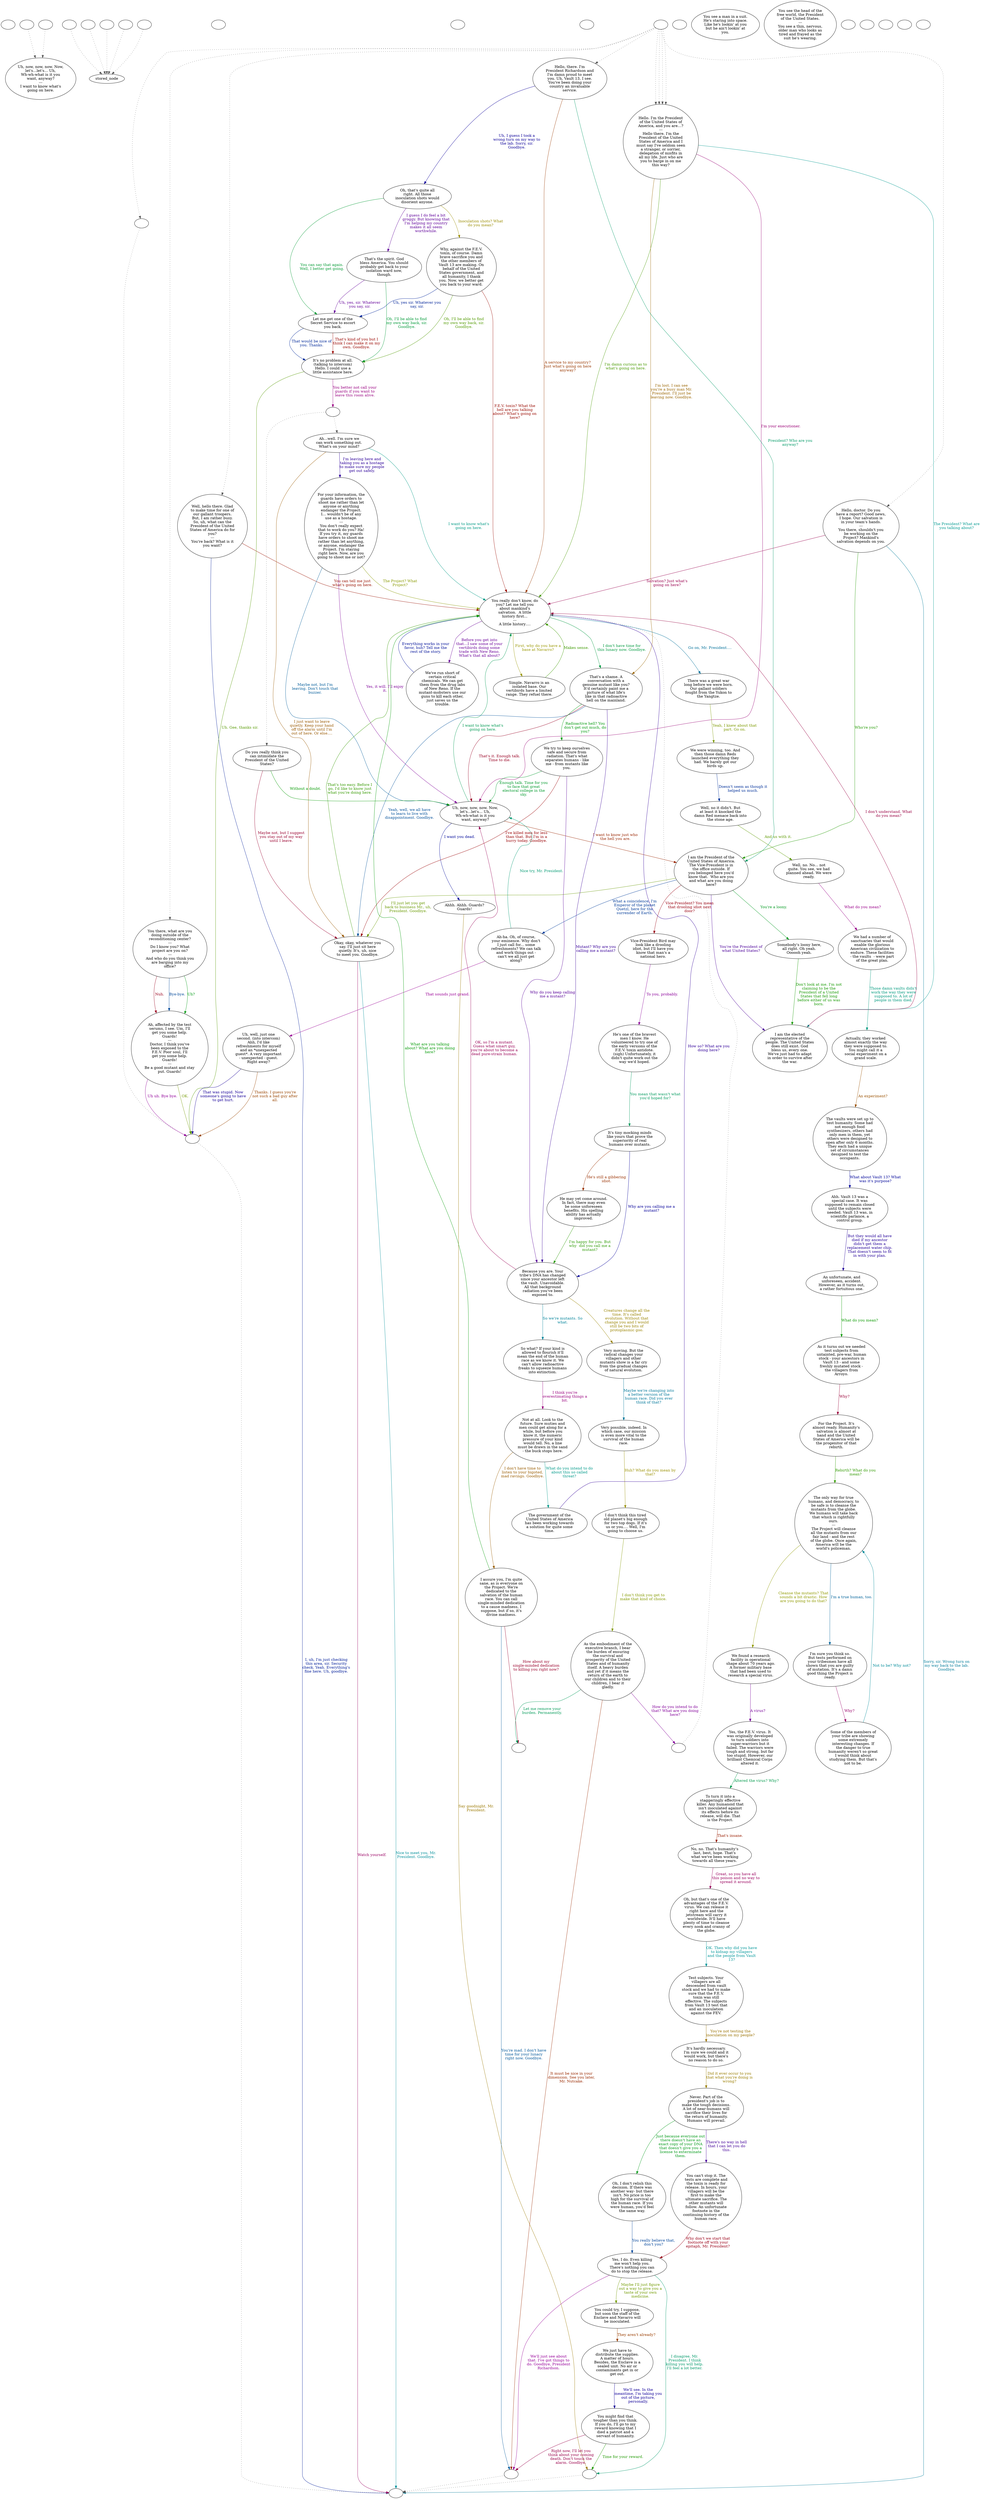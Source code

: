 digraph qhprzrch {
  "checkPartyMembersNearDoor" [style=filled       fillcolor="#FFFFFF"       color="#000000"]
  "checkPartyMembersNearDoor" [label=""]
  "ChooseFromList" [style=filled       fillcolor="#FFFFFF"       color="#000000"]
  "ChooseFromList" [label="Uh, now, now, now. Now,\nlet's...let's... Uh,\nWh-wh-what is it you\nwant, anyway?\n---\nI want to know what's\ngoing on here."]
  "CLICK_PREV" [style=filled       fillcolor="#FFFFFF"       color="#000000"]
  "CLICK_PREV" -> "ChooseFromList" [style=dotted color="#555555"]
  "CLICK_PREV" [label=""]
  "CLICK_0" [style=filled       fillcolor="#FFFFFF"       color="#000000"]
  "CLICK_0" -> "stored_node" [style=dotted color="#555555"]
  "CLICK_0" [label=""]
  "CLICK_1" [style=filled       fillcolor="#FFFFFF"       color="#000000"]
  "CLICK_1" -> "stored_node" [style=dotted color="#555555"]
  "CLICK_1" [label=""]
  "CLICK_2" [style=filled       fillcolor="#FFFFFF"       color="#000000"]
  "CLICK_2" -> "stored_node" [style=dotted color="#555555"]
  "CLICK_2" [label=""]
  "CLICK_3" [style=filled       fillcolor="#FFFFFF"       color="#000000"]
  "CLICK_3" -> "stored_node" [style=dotted color="#555555"]
  "CLICK_3" [label=""]
  "CLICK_4" [style=filled       fillcolor="#FFFFFF"       color="#000000"]
  "CLICK_4" -> "stored_node" [style=dotted color="#555555"]
  "CLICK_4" [label=""]
  "CLICK_MORE" [style=filled       fillcolor="#FFFFFF"       color="#000000"]
  "CLICK_MORE" -> "ChooseFromList" [style=dotted color="#555555"]
  "CLICK_MORE" [label=""]
  "start" [style=filled       fillcolor="#FFFFFF"       color="#000000"]
  "start" [label=""]
  "critter_p_proc" [style=filled       fillcolor="#FFFFFF"       color="#000000"]
  "critter_p_proc" [label=""]
  "pickup_p_proc" [style=filled       fillcolor="#FFFFFF"       color="#000000"]
  "pickup_p_proc" [label=""]
  "talk_p_proc" [style=filled       fillcolor="#FFFFFF"       color="#000000"]
  "talk_p_proc" -> "Node001" [style=dotted color="#555555"]
  "talk_p_proc" -> "Node003" [style=dotted color="#555555"]
  "talk_p_proc" -> "Node021" [style=dotted color="#555555"]
  "talk_p_proc" -> "Node022" [style=dotted color="#555555"]
  "talk_p_proc" -> "Node004" [style=dotted color="#555555"]
  "talk_p_proc" -> "Node022" [style=dotted color="#555555"]
  "talk_p_proc" -> "Node005" [style=dotted color="#555555"]
  "talk_p_proc" -> "Node022" [style=dotted color="#555555"]
  "talk_p_proc" -> "Node022" [style=dotted color="#555555"]
  "talk_p_proc" [label=""]
  "destroy_p_proc" [style=filled       fillcolor="#FFFFFF"       color="#000000"]
  "destroy_p_proc" [label=""]
  "look_at_p_proc" [style=filled       fillcolor="#FFFFFF"       color="#000000"]
  "look_at_p_proc" [label="You see a man in a suit.\nHe's staring into space.\nLike he's lookin' at you\nbut he ain't lookin' at\nyou."]
  "description_p_proc" [style=filled       fillcolor="#FFFFFF"       color="#000000"]
  "description_p_proc" [label="You see the head of the\nfree world, the President\nof the United States.\n---\nYou see a thin, nervous,\nolder man who looks as\ntired and frayed as the\nsuit he's wearing."]
  "use_skill_on_p_proc" [style=filled       fillcolor="#FFFFFF"       color="#000000"]
  "use_skill_on_p_proc" [label=""]
  "damage_p_proc" [style=filled       fillcolor="#FFFFFF"       color="#000000"]
  "damage_p_proc" [label=""]
  "map_enter_p_proc" [style=filled       fillcolor="#FFFFFF"       color="#000000"]
  "map_enter_p_proc" [label=""]
  "Node998" [style=filled       fillcolor="#FFFFFF"       color="#000000"]
  "Node998" [label=""]
  "Node999" [style=filled       fillcolor="#FFFFFF"       color="#000000"]
  "Node999" [label=""]
  "Node001" [style=filled       fillcolor="#FFFFFF"       color="#000000"]
  "Node001" [label="You there, what are you\ndoing outside of the\nreconditioning center?\n---\nDo I know you? What\nproject are you on?\n---\nAnd who do you think you\nare barging into my\noffice?"]
  "Node001" -> "Node002" [label="Uh?" color="#009912" fontcolor="#009912"]
  "Node001" -> "Node002" [label="Nuh." color="#99001B" fontcolor="#99001B"]
  "Node001" -> "Node002" [label="Bye-bye." color="#004799" fontcolor="#004799"]
  "Node002" [style=filled       fillcolor="#FFFFFF"       color="#000000"]
  "Node002" [label="Ah, affected by the test\nserums, I see. Um, I'll\nget you some help.\nGuards!\n---\nDoctor, I think you've\nbeen exposed to the\nF.E.V. Poor soul, I'll\nget you some help.\nGuards!\n---\nBe a good mutant and stay\nput. Guards!"]
  "Node002" -> "NodeCallGuards" [label="OK." color="#749900" fontcolor="#749900"]
  "Node002" -> "NodeCallGuards" [label="Uh uh. Bye bye." color="#910099" fontcolor="#910099"]
  "Node003" [style=filled       fillcolor="#FFFFFF"       color="#000000"]
  "Node003" -> "NodeCallGuards" [style=dotted color="#555555"]
  "Node003" [label=""]
  "Node004" [style=filled       fillcolor="#FFFFFF"       color="#000000"]
  "Node004" [label="Hello, there. I'm\nPresident Richardson and\nI'm damn proud to meet\nyou. Uh, Vault 13, I see.\nYou've been doing your\ncountry an invaluable\nservice."]
  "Node004" -> "Node015" [label="President? Who are you\nanyway?" color="#009965" fontcolor="#009965"]
  "Node004" -> "Node020" [label="A service to my country?\nJust what's going on here\nanyway?" color="#993800" fontcolor="#993800"]
  "Node004" -> "Node006" [label="Uh, I guess I took a\nwrong turn on my way to\nthe lab. Sorry, sir.\nGoodbye." color="#0B0099" fontcolor="#0B0099"]
  "Node005" [style=filled       fillcolor="#FFFFFF"       color="#000000"]
  "Node005" [label="Hello, doctor. Do you\nhave a report? Good news,\nI hope. Our salvation is\nin your team's hands.\n---\nYou there, shouldn't you\nbe working on the\nProject? Mankind's\nsalvation depends on you."]
  "Node005" -> "Node015" [label="Who're you?" color="#219900" fontcolor="#219900"]
  "Node005" -> "Node020" [label="Salvation? Just what's\ngoing on here?" color="#99004E" fontcolor="#99004E"]
  "Node005" -> "Node999" [label="Sorry, sir. Wrong turn on\nmy way back to the lab.\nGoodbye." color="#007B99" fontcolor="#007B99"]
  "Node006" [style=filled       fillcolor="#FFFFFF"       color="#000000"]
  "Node006" [label="Oh, that's quite all\nright. All those\ninoculation shots would\ndisorient anyone."]
  "Node006" -> "Node060" [label="Inoculation shots? What\ndo you mean?" color="#998B00" fontcolor="#998B00"]
  "Node006" -> "Node059" [label="I guess I do feel a bit\ngroggy. But knowing that\nI'm helping my country\nmakes it all seem\nworthwhile." color="#5E0099" fontcolor="#5E0099"]
  "Node006" -> "Node007" [label="You can say that again.\nWell, I better get going." color="#009931" fontcolor="#009931"]
  "Node007" [style=filled       fillcolor="#FFFFFF"       color="#000000"]
  "Node007" [label="Let me get one of the\nSecret Service to escort\nyou back."]
  "Node007" -> "Node008" [label="That's kind of you but I\nthink I can make it on my\nown. Goodbye." color="#990500" fontcolor="#990500"]
  "Node007" -> "Node008" [label="That would be nice of\nyou. Thanks." color="#002899" fontcolor="#002899"]
  "Node008" [style=filled       fillcolor="#FFFFFF"       color="#000000"]
  "Node008" [label="It's no problem at all.\n(talking to intercom)\nHello. I could use a\nlittle assistance here."]
  "Node008" -> "NodeCallGuards" [label="Uh. Gee, thanks sir." color="#559900" fontcolor="#559900"]
  "Node008" -> "Node910" [label="You better not call your\nguards if you want to\nleave this room alive." color="#990081" fontcolor="#990081"]
  "Node009" [style=filled       fillcolor="#FFFFFF"       color="#000000"]
  "Node009" [label="Ah...well. I'm sure we\ncan work something out.\nWhat's on your mind?"]
  "Node009" -> "Node020" [label="I want to know what's\ngoing on here." color="#009984" fontcolor="#009984"]
  "Node009" -> "Node013" [label="I just want to leave\nquietly. Keep your hand\noff the alarm until I'm\nout of here. Or else…." color="#995800" fontcolor="#995800"]
  "Node009" -> "Node011" [label="I'm leaving here and\ntaking you as a hostage\nto make sure my people\nget out safely." color="#2B0099" fontcolor="#2B0099"]
  "Node010" [style=filled       fillcolor="#FFFFFF"       color="#000000"]
  "Node010" [label="Do you really think you\ncan intimidate the\nPresident of the United\nStates?"]
  "Node010" -> "Node012" [label="Without a doubt." color="#029900" fontcolor="#029900"]
  "Node010" -> "Node013" [label="Maybe not, but I suggest\nyou stay out of my way\nuntil I leave." color="#99002E" fontcolor="#99002E"]
  "Node011" [style=filled       fillcolor="#FFFFFF"       color="#000000"]
  "Node011" [label="For your information, the\nguards have orders to\nshoot me rather than let\nanyone or anything\nendanger the Project.\nI... wouldn't be of any\nuse as a hostage.\n---\nYou don't really expect\nthat to work do you? Ha!\nIf you try it, my guards\nhave orders to shoot me\nrather than let anything,\nor anyone, endanger the\nProject. I'm staying\nright here. Now, are you\ngoing to shoot me or not?"]
  "Node011" -> "Node012" [label="Maybe not, but I'm\nleaving. Don't touch that\nbuzzer." color="#005B99" fontcolor="#005B99"]
  "Node011" -> "Node020" [label="The Project? What\nProject?" color="#889900" fontcolor="#889900"]
  "Node011" -> "Node012" [label="Yes, it will. I'll enjoy\nit." color="#7E0099" fontcolor="#7E0099"]
  "Node012" [style=filled       fillcolor="#FFFFFF"       color="#000000"]
  "Node012" [label="Uh, now, now, now. Now,\nlet's...let's... Uh,\nWh-wh-what is it you\nwant, anyway?"]
  "Node012" -> "Node020" [label="I want to know what's\ngoing on here." color="#009951" fontcolor="#009951"]
  "Node012" -> "Node015" [label="I want to know just who\nthe hell you are." color="#992400" fontcolor="#992400"]
  "Node012" -> "Node014" [label="I want you dead." color="#000899" fontcolor="#000899"]
  "Node013" [style=filled       fillcolor="#FFFFFF"       color="#000000"]
  "Node013" [label="Okay, okay, whatever you\nsay. I'll just sit here\nquietly. It's, uh, nice\nto meet you. Goodbye."]
  "Node013" -> "Node020" [label="That's too easy. Before I\ngo, I'd like to know just\nwhat you're doing here." color="#359900" fontcolor="#359900"]
  "Node013" -> "Node999" [label="Watch yourself." color="#990062" fontcolor="#990062"]
  "Node013" -> "Node999" [label="Nice to meet you, Mr.\nPresident. Goodbye." color="#008E99" fontcolor="#008E99"]
  "Node014" [style=filled       fillcolor="#FFFFFF"       color="#000000"]
  "Node014" [label="Ahhh. Ahhh. Guards?\nGuards!"]
  "Node014" -> "NodeCombat" [label="Say goodnight, Mr.\nPresident." color="#997700" fontcolor="#997700"]
  "Node015" [style=filled       fillcolor="#FFFFFF"       color="#000000"]
  "Node015" [label="I am the President of the\nUnited States of America.\nThe Vice-President is in\nthe office outside. If\nyou belonged here you'd\nknow that.  Who are you\nand what are you doing\nhere?"]
  "Node015" -> "Node019" [label="You're the President of\nwhat United States?" color="#4B0099" fontcolor="#4B0099"]
  "Node015" -> "Node018" [label="You're a loony." color="#00991E" fontcolor="#00991E"]
  "Node015" -> "Node026" [label="Vice-President? You mean\nthat drooling idiot next\ndoor?" color="#99000F" fontcolor="#99000F"]
  "Node015" -> "Node016" [label="What a coincidence, I'm\nEmperor of the planet\nQuetzl, here for the\nsurrender of Earth." color="#003B99" fontcolor="#003B99"]
  "Node015" -> "Node013" [label="I'll just let you get\nback to business Mr., uh,\nPresident. Goodbye." color="#689900" fontcolor="#689900"]
  "Node016" [style=filled       fillcolor="#FFFFFF"       color="#000000"]
  "Node016" [label="Ah-ha. Oh, of course,\nyour eminence. Why don't\nI just call for... some\nrefreshments? We can talk\nand work things out -\ncan't we all just get\nalong?"]
  "Node016" -> "Node017" [label="That sounds just grand." color="#990095" fontcolor="#990095"]
  "Node016" -> "Node012" [label="Nice try, Mr. President." color="#009971" fontcolor="#009971"]
  "Node017" [style=filled       fillcolor="#FFFFFF"       color="#000000"]
  "Node017" [label="Uh, well, just one\nsecond. (into intercom)\nAhh, I'd like\nrefreshments for myself\nand an *unexpected\nguest*. A very important\n- unexpected - guest.\nRight away?"]
  "Node017" -> "NodeCallGuards" [label="Thanks. I guess you're\nnot such a bad guy after\nall." color="#994400" fontcolor="#994400"]
  "Node017" -> "NodeCallGuards" [label="That was stupid. Now\nsomeone's going to have\nto get hurt." color="#170099" fontcolor="#170099"]
  "Node018" [style=filled       fillcolor="#FFFFFF"       color="#000000"]
  "Node018" [label="Somebody's loony here,\nall right. Oh yeah.\nOooooh yeah."]
  "Node018" -> "Node019" [label="Don't look at me. I'm not\nclaiming to be the\nPresident of a United\nStates that fell long\nbefore either of us was\nborn." color="#159900" fontcolor="#159900"]
  "Node019" [style=filled       fillcolor="#FFFFFF"       color="#000000"]
  "Node019" [label="I am the elected\nrepresentative of the\npeople. The United States\ndoes still exist. God\nbless us, every one.\nWe've just had to adapt\nin order to survive after\nthe war."]
  "Node019" -> "Node020" [label="I don't understand. What\ndo you mean?" color="#990042" fontcolor="#990042"]
  "Node020" [style=filled       fillcolor="#FFFFFF"       color="#000000"]
  "Node020" [label="You really don't know, do\nyou? Let me tell you\nabout mankind's\nsalvation.  A little\nhistory first...\n---\nA little history…."]
  "Node020" -> "Node024" [label="Go on, Mr. President…." color="#006F99" fontcolor="#006F99"]
  "Node020" -> "Node045" [label="First, why do you have a\nbase at Navarro?" color="#999700" fontcolor="#999700"]
  "Node020" -> "Node044" [label="Before you get into\nthat…I saw some of your\nvertibirds doing some\ntrade with New Reno.\nWhat's that all about?" color="#6A0099" fontcolor="#6A0099"]
  "Node020" -> "Node023" [label="I don't have time for\nthis lunacy now. Goodbye." color="#00993E" fontcolor="#00993E"]
  "Node021" [style=filled       fillcolor="#FFFFFF"       color="#000000"]
  "Node021" [label="Well, hello there. Glad\nto make time for one of\nour gallant troopers.\nBut, I am rather busy.\nSo, uh, what can the\nPresident of the United\nStates of America do for\nyou?\n---\nYou're back? What is it\nyou want?"]
  "Node021" -> "Node020" [label="You can tell me just\nwhat's going on here." color="#991100" fontcolor="#991100"]
  "Node021" -> "Node999" [label="I, uh, I'm just checking\nthis area, sir. Security\ncheck. Yeah. Everything's\nfine here. Uh, goodbye." color="#001C99" fontcolor="#001C99"]
  "Node022" [style=filled       fillcolor="#FFFFFF"       color="#000000"]
  "Node022" [label="Hello. I'm the President\nof the United States of\nAmerica, and you are…?\n---\nHello there. I'm the\nPresident of the United\nStates of America and I\nmust say I've seldom seen\na stranger, or sorrier,\ndelegation of misfits in\nall my life. Just who are\nyou to barge in on me\nthis way?"]
  "Node022" -> "Node020" [label="I'm damn curious as to\nwhat's going on here." color="#489900" fontcolor="#489900"]
  "Node022" -> "Node012" [label="I'm your executioner." color="#990075" fontcolor="#990075"]
  "Node022" -> "Node019" [label="The President? What are\nyou talking about?" color="#009990" fontcolor="#009990"]
  "Node022" -> "Node023" [label="I'm lost. I can see\nyou're a busy man Mr.\nPresident. I'll just be\nleaving now. Goodbye." color="#996400" fontcolor="#996400"]
  "Node023" [style=filled       fillcolor="#FFFFFF"       color="#000000"]
  "Node023" [label="That's a shame. A\nconversation with a\ngenuine mutant like you?\nIt'd certainly paint me a\npicture of what life's\nlike in that radioactive\nhell on the mainland."]
  "Node023" -> "Node030" [label="Mutant? Why are you\ncalling me a mutant?" color="#370099" fontcolor="#370099"]
  "Node023" -> "Node031" [label="Radioactive hell? You\ndon't get out much, do\nyou?" color="#00990A" fontcolor="#00990A"]
  "Node023" -> "Node012" [label="That's it. Enough talk.\nTime to die." color="#990022" fontcolor="#990022"]
  "Node023" -> "Node013" [label="Yeah, well, we all have\nto learn to live with\ndisappointment. Goodbye." color="#004F99" fontcolor="#004F99"]
  "Node024" [style=filled       fillcolor="#FFFFFF"       color="#000000"]
  "Node024" [label="There was a great war\nlong before we were born.\nOur gallant soldiers\nfought from the Yukon to\nthe Yangtze."]
  "Node024" -> "Node032" [label="Yeah, I knew about that\npart. Go on." color="#7C9900" fontcolor="#7C9900"]
  "Node025" [style=filled       fillcolor="#FFFFFF"       color="#000000"]
  "Node025" [label=""]
  "Node026" [style=filled       fillcolor="#FFFFFF"       color="#000000"]
  "Node026" [label="Vice-President Bird may\nlook like a drooling\nidiot, but I'll have you\nknow that man's a\nnational hero."]
  "Node026" -> "Node027" [label="To you, probably." color="#8A0099" fontcolor="#8A0099"]
  "Node027" [style=filled       fillcolor="#FFFFFF"       color="#000000"]
  "Node027" [label="He's one of the bravest\nmen I know. He\nvolunteered to try one of\nthe early versions of the\nF.E.V. toxin antidote.\n(sigh) Unfortunately, it\ndidn't quite work out the\nway we'd hoped."]
  "Node027" -> "Node028" [label="You mean that wasn't what\nyou'd hoped for?" color="#00995D" fontcolor="#00995D"]
  "Node028" [style=filled       fillcolor="#FFFFFF"       color="#000000"]
  "Node028" [label="It's tiny mocking minds\nlike yours that prove the\nsuperiority of real\nhumans over mutants."]
  "Node028" -> "Node029" [label="He's still a gibbering\nidiot." color="#993000" fontcolor="#993000"]
  "Node028" -> "Node030" [label="Why are you calling me a\nmutant?" color="#040099" fontcolor="#040099"]
  "Node029" [style=filled       fillcolor="#FFFFFF"       color="#000000"]
  "Node029" [label="He may yet come around.\nIn fact, there may even\nbe some unforeseen\nbenefits. His spelling\nability has actually\nimproved."]
  "Node029" -> "Node030" [label="I'm happy for you. But\nwhy  did you call me a\nmutant?" color="#299900" fontcolor="#299900"]
  "Node030" [style=filled       fillcolor="#FFFFFF"       color="#000000"]
  "Node030" [label="Because you are. Your\ntribe's DNA has changed\nsince your ancestor left\nthe vault. Unavoidable.\nAll that background\nradiation you've been\nexposed to."]
  "Node030" -> "Node012" [label="OK, so I'm a mutant.\nGuess what smart guy,\nyou're about to become a\ndead pure-strain human." color="#990055" fontcolor="#990055"]
  "Node030" -> "Node061" [label="So we're mutants. So\nwhat." color="#008299" fontcolor="#008299"]
  "Node030" -> "Node057" [label="Creatures change all the\ntime. It's called\nevolution. Without that\nchange you and I would\nstill be two bits of\nprotoplasmic goo." color="#998300" fontcolor="#998300"]
  "Node031" [style=filled       fillcolor="#FFFFFF"       color="#000000"]
  "Node031" [label="We try to keep ourselves\nsafe and secure from\nradiation. That's what\nseparates humans - like\nme - from mutants like\nyou."]
  "Node031" -> "Node030" [label="Why do you keep calling\nme a mutant?" color="#570099" fontcolor="#570099"]
  "Node031" -> "Node012" [label="Enough talk. Time for you\nto face that great\nelectoral college in the\nsky." color="#00992A" fontcolor="#00992A"]
  "Node031" -> "Node013" [label="I've killed men for less\nthan that. But I'm in a\nhurry today. Goodbye." color="#990003" fontcolor="#990003"]
  "Node032" [style=filled       fillcolor="#FFFFFF"       color="#000000"]
  "Node032" [label="We were winning, too. And\nthen those damn Reds\nlaunched everything they\nhad. We barely got our\nbirds up."]
  "Node032" -> "Node033" [label="Doesn't seem as though it\nhelped us much." color="#002F99" fontcolor="#002F99"]
  "Node033" [style=filled       fillcolor="#FFFFFF"       color="#000000"]
  "Node033" [label="Well, no it didn't. But\nat least it knocked the\ndamn Red menace back into\nthe stone age."]
  "Node033" -> "Node034" [label="And us with it." color="#5C9900" fontcolor="#5C9900"]
  "Node034" [style=filled       fillcolor="#FFFFFF"       color="#000000"]
  "Node034" [label="Well, no. No... not\nquite. You see, we had\nplanned ahead. We were\nready."]
  "Node034" -> "Node035" [label="What do you mean?" color="#990089" fontcolor="#990089"]
  "Node035" [style=filled       fillcolor="#FFFFFF"       color="#000000"]
  "Node035" [label="We had a number of\nsanctuaries that would\nenable the glorious\nAmerican civilization to\nendure. These facilities\n- the vaults  - were part\nof the great plan."]
  "Node035" -> "Node036" [label="Those damn vaults didn't\nwork the way they were\nsupposed to. A lot of\npeople in them died." color="#00997D" fontcolor="#00997D"]
  "Node036" [style=filled       fillcolor="#FFFFFF"       color="#000000"]
  "Node036" [label="Actually, they worked\nalmost exactly the way\nthey were supposed to.\nYou might call it a\nsocial experiment on a\ngrand scale."]
  "Node036" -> "Node036a" [label="An experiment?" color="#995000" fontcolor="#995000"]
  "Node037" [style=filled       fillcolor="#FFFFFF"       color="#000000"]
  "Node037" [label="Ahh. Vault 13 was a\nspecial case. It was\nsupposed to remain closed\nuntil the subjects were\nneeded. Vault 13 was, in\nscientific parlance, a\ncontrol group."]
  "Node037" -> "Node038" [label="But they would all have\ndied if my ancestor\ndidn't get them a\nreplacement water chip.\nThat doesn't seem to fit\nin with your plan." color="#230099" fontcolor="#230099"]
  "Node038" [style=filled       fillcolor="#FFFFFF"       color="#000000"]
  "Node038" [label="An unfortunate, and\nunforeseen, accident.\nHowever, as it turns out,\na rather fortuitous one."]
  "Node038" -> "Node039" [label="What do you mean?" color="#099900" fontcolor="#099900"]
  "Node039" [style=filled       fillcolor="#FFFFFF"       color="#000000"]
  "Node039" [label="As it turns out we needed\ntest subjects from\nuntainted, pre-war, human\nstock - your ancestors in\nVault 13 - and some\nfreshly mutated stock -\nthe villagers from\nArroyo."]
  "Node039" -> "Node039a" [label="Why?" color="#990036" fontcolor="#990036"]
  "Node040" [style=filled       fillcolor="#FFFFFF"       color="#000000"]
  "Node040" [label="The only way for true\nhumans, and democracy, to\nbe safe is to cleanse the\nmutants from the globe.\nWe humans will take back\nthat which is rightfully\nours.\n---\nThe Project will cleanse\nall the mutants from our\nfair land - and the rest\nof the globe. Once again,\nAmerica will be the\nworld's policeman."]
  "Node040" -> "Node046" [label="I'm a true human, too." color="#006299" fontcolor="#006299"]
  "Node040" -> "Node041" [label="Cleanse the mutants? That\nsounds a bit drastic. How\nare you going to do that?" color="#8F9900" fontcolor="#8F9900"]
  "Node041" [style=filled       fillcolor="#FFFFFF"       color="#000000"]
  "Node041" [label="We found a research\nfacility in operational\nshape about 70 years ago.\nA former military base\nthat had been used to\nresearch a special virus."]
  "Node041" -> "Node042" [label="A virus?" color="#760099" fontcolor="#760099"]
  "Node042" [style=filled       fillcolor="#FFFFFF"       color="#000000"]
  "Node042" [label="Yes, the F.E.V. virus. It\nwas originally developed\nto turn soldiers into\nsuper-warriors but it\nfailed. The warriors were\ntough and strong, but far\ntoo stupid. However, our\nbrilliant Chemical Corps\naltered it."]
  "Node042" -> "Node043" [label="Altered the virus? Why?" color="#00994A" fontcolor="#00994A"]
  "Node043" [style=filled       fillcolor="#FFFFFF"       color="#000000"]
  "Node043" [label="To turn it into a\nstaggeringly effective\nkiller. Any humanoid that\nisn't inoculated against\nits effects before its\nrelease, will die. That\nis the Project."]
  "Node043" -> "Node043a" [label="That's insane." color="#991D00" fontcolor="#991D00"]
  "Node044" [style=filled       fillcolor="#FFFFFF"       color="#000000"]
  "Node044" [label="We've run short of\ncertain critical\nchemicals. We can get\nthem from the drug labs\nof New Reno. If the\nmutant-mobsters use our\nguns to kill each other,\njust saves us the\ntrouble."]
  "Node044" -> "Node020" [label="Everything works in your\nfavor, huh? Tell me the\nrest of the story." color="#001099" fontcolor="#001099"]
  "Node045" [style=filled       fillcolor="#FFFFFF"       color="#000000"]
  "Node045" [label="Simple. Navarro is an\nisolated base. Our\nvertibirds have a limited\nrange. They refuel there."]
  "Node045" -> "Node020" [label="Makes sense." color="#3C9900" fontcolor="#3C9900"]
  "Node046" [style=filled       fillcolor="#FFFFFF"       color="#000000"]
  "Node046" [label="I'm sure you think so.\nBut tests performed on\nyour tribesmen have all\nshown that you are guilty\nof mutation. It's a damn\ngood thing the Project is\nready."]
  "Node046" -> "Node046a" [label="Why?" color="#990069" fontcolor="#990069"]
  "Node047" [style=filled       fillcolor="#FFFFFF"       color="#000000"]
  "Node047" [label="Oh, but that's one of the\nadvantages of the F.E.V.\nvirus. We can release it\nright here and the\njetstream will carry it\nworldwide. It'll have\nplenty of time to cleanse\nevery nook and cranny of\nthe globe."]
  "Node047" -> "Node048" [label="OK. Then why did you have\nto kidnap my villagers\nand the people from Vault\n13?" color="#009699" fontcolor="#009699"]
  "Node048" [style=filled       fillcolor="#FFFFFF"       color="#000000"]
  "Node048" [label="Test subjects. Your\nvillagers are all\ndescended from vault\nstock and we had to make\nsure that the F.E.V.\ntoxin was still\neffective. The subjects\nfrom Vault 13 test that\nand an inoculation\nagainst the FEV."]
  "Node048" -> "Node048a" [label="You're not testing the\ninoculation on my people?" color="#997000" fontcolor="#997000"]
  "Node049" [style=filled       fillcolor="#FFFFFF"       color="#000000"]
  "Node049" [label="Never. Part of the\npresident's job is to\nmake the tough decisions.\nA lot of near-humans will\nsacrifice their lives for\nthe return of humanity.\nHumans will prevail."]
  "Node049" -> "Node050" [label="There's no way in hell\nthat I can let you do\nthis." color="#430099" fontcolor="#430099"]
  "Node049" -> "Node051" [label="Just because everyone out\nthere doesn't have an\nexact copy of your DNA\nthat doesn't give you a\nlicense to exterminate\nthem." color="#009916" fontcolor="#009916"]
  "Node050" [style=filled       fillcolor="#FFFFFF"       color="#000000"]
  "Node050" [label="You can't stop it. The\ntests are complete and\nthe toxin is ready for\nrelease. In hours, your\nvillagers will be the\nfirst to make the\nultimate sacrifice. The\nother mutants will\nfollow. An unfortunate\nfootnote in the\ncontinuing history of the\nhuman race."]
  "Node050" -> "Node053" [label="Why don't we start that\nfootnote off with your\nepitaph, Mr. President?" color="#990016" fontcolor="#990016"]
  "Node051" [style=filled       fillcolor="#FFFFFF"       color="#000000"]
  "Node051" [label="Oh, I don't relish this\ndecision. If there was\nanother way- but there\nisn't. No price is too\nhigh for the survival of\nthe human race. If you\nwere human, you'd feel\nthe same way."]
  "Node051" -> "Node053" [label="You really believe that,\ndon't you?" color="#004399" fontcolor="#004399"]
  "Node052" [style=filled       fillcolor="#FFFFFF"       color="#000000"]
  "Node052" [label=""]
  "Node053" [style=filled       fillcolor="#FFFFFF"       color="#000000"]
  "Node053" [label="Yes, I do. Even killing\nme won't help you.\nThere's nothing you can\ndo to stop the release."]
  "Node053" -> "Node054" [label="Maybe I'll just figure\nout a way to give you a\ntaste of your own\nmedicine." color="#709900" fontcolor="#709900"]
  "Node053" -> "NodePresDis" [label="We'll just see about\nthat. I've got things to\ndo. Goodbye, President\nRichardson." color="#960099" fontcolor="#960099"]
  "Node053" -> "NodeCombat" [label="I disagree, Mr.\nPresident. I think\nkilling you will help.\nI'll feel a lot better." color="#009969" fontcolor="#009969"]
  "Node054" [style=filled       fillcolor="#FFFFFF"       color="#000000"]
  "Node054" [label="You could try, I suppose,\nbut soon the staff of the\nEnclave and Navarro will\nbe inoculated."]
  "Node054" -> "Node055" [label="They aren't already?" color="#993D00" fontcolor="#993D00"]
  "Node055" [style=filled       fillcolor="#FFFFFF"       color="#000000"]
  "Node055" [label="We just have to\ndistribute the supplies.\nA matter of hours.\nBesides, the Enclave is a\nsealed unit. No air or\ncontaminants get in or\nget out."]
  "Node055" -> "Node056" [label="We'll see. In the\nmeantime, I'm taking you\nout of the picture,\npersonally." color="#100099" fontcolor="#100099"]
  "Node056" [style=filled       fillcolor="#FFFFFF"       color="#000000"]
  "Node056" [label="You might find that\ntougher than you think.\nIf you do, I'll go to my\nreward knowing that I\ndied a patriot and a\nservant of humanity."]
  "Node056" -> "NodeCombat" [label="Time for your reward." color="#1D9900" fontcolor="#1D9900"]
  "Node056" -> "NodePresDis" [label="Right now, I'll let you\nthink about your coming\ndeath. Don't touch the\nalarm. Goodbye." color="#990049" fontcolor="#990049"]
  "Node057" [style=filled       fillcolor="#FFFFFF"       color="#000000"]
  "Node057" [label="Very moving. But the\nradical changes your\nvillagers and other\nmutants show is a far cry\nfrom the gradual changes\nof natural evolution."]
  "Node057" -> "Node058" [label="Maybe we're changing into\na better version of the\nhuman race. Did you ever\nthink of that?" color="#007699" fontcolor="#007699"]
  "Node058" [style=filled       fillcolor="#FFFFFF"       color="#000000"]
  "Node058" [label="Very possible, indeed. In\nwhich case, our mission\nis even more vital to the\nsurvival of the human\nrace."]
  "Node058" -> "Node065" [label="Huh? What do you mean by\nthat?" color="#998F00" fontcolor="#998F00"]
  "Node059" [style=filled       fillcolor="#FFFFFF"       color="#000000"]
  "Node059" [label="That's the spirit. God\nbless America. You should\nprobably get back to your\nisolation ward now,\nthough."]
  "Node059" -> "Node007" [label="Uh, yes, sir. Whatever\nyou say, sir." color="#630099" fontcolor="#630099"]
  "Node059" -> "Node008" [label="Oh, I'll be able to find\nmy own way back, sir.\nGoodbye." color="#009936" fontcolor="#009936"]
  "Node060" [style=filled       fillcolor="#FFFFFF"       color="#000000"]
  "Node060" [label="Why, against the F.E.V.\ntoxin, of course. Damn\nbrave sacrifice you and\nthe other members of\nVault 13 are making. On\nbehalf of the United\nStates government, and\nall humanity, I thank\nyou. Now, we better get\nyou back to your ward."]
  "Node060" -> "Node020" [label="F.E.V. toxin? What the\nhell are you talking\nabout? What's going on\nhere?" color="#990900" fontcolor="#990900"]
  "Node060" -> "Node007" [label="Uh, yes sir. Whatever you\nsay, sir." color="#002399" fontcolor="#002399"]
  "Node060" -> "Node008" [label="Oh, I'll be able to find\nmy own way back, sir.\nGoodbye." color="#509900" fontcolor="#509900"]
  "Node061" [style=filled       fillcolor="#FFFFFF"       color="#000000"]
  "Node061" [label="So what? If your kind is\nallowed to flourish it'll\nmean the end of the human\nrace as we know it. We\ncan't allow radioactive\nfreaks to squeeze humans\ninto extinction."]
  "Node061" -> "Node062" [label="I think you're\noverestimating things a\nbit." color="#99007D" fontcolor="#99007D"]
  "Node062" [style=filled       fillcolor="#FFFFFF"       color="#000000"]
  "Node062" [label="Not at all. Look to the\nfuture. Sure muties and\nmen could get along for a\nwhile, but before you\nknow it, the numeric\npressure of your kind\nwould tell. No, a line\nmust be drawn in the sand\n- the buck stops here."]
  "Node062" -> "Node063" [label="What do you intend to do\nabout this so called\nthreat?" color="#009989" fontcolor="#009989"]
  "Node062" -> "Node064" [label="I don't have time to\nlisten to your bigoted,\nmad ravings. Goodbye." color="#995C00" fontcolor="#995C00"]
  "Node063" [style=filled       fillcolor="#FFFFFF"       color="#000000"]
  "Node063" [label="The government of the\nUnited States of America\nhas been working towards\na solution for quite some\ntime."]
  "Node063" -> "Node020" [label="How so? What are you\ndoing here?" color="#300099" fontcolor="#300099"]
  "Node064" [style=filled       fillcolor="#FFFFFF"       color="#000000"]
  "Node064" [label="I assure you, I'm quite\nsane, as is everyone on\nthe Project. We're\ndedicated to the\nsalvation of the human\nrace. You can call\nsingle-minded dedication\nto a cause madness, I\nsuppose, but if so, it's\ndivine madness."]
  "Node064" -> "Node020" [label="What are you talking\nabout? What are you doing\nhere?" color="#009903" fontcolor="#009903"]
  "Node064" -> "Node998" [label="How about my\nsingle-minded dedication\nto killing you right now?" color="#99002A" fontcolor="#99002A"]
  "Node064" -> "NodePresDis" [label="You're mad. I don't have\ntime for your lunacy\nright now. Goodbye." color="#005699" fontcolor="#005699"]
  "Node065" [style=filled       fillcolor="#FFFFFF"       color="#000000"]
  "Node065" [label="I don't think this tired\nold planet's big enough\nfor two top dogs. If it's\nus or you…. Well, I'm\ngoing to choose us."]
  "Node065" -> "Node066" [label="I don't think you get to\nmake that kind of choice." color="#839900" fontcolor="#839900"]
  "Node066" [style=filled       fillcolor="#FFFFFF"       color="#000000"]
  "Node066" [label="As the embodiment of the\nexecutive branch, I bear\nthe burden of ensuring\nthe survival and\nprosperity of the United\nStates and of humanity\nitself. A heavy burden\nand yet if it means the\nreturn of the earth to\nour children and to their\nchildren, I bear it\ngladly."]
  "Node066" -> "Node020a" [label="How do you intend to do\nthat? What are you doing\nhere?" color="#820099" fontcolor="#820099"]
  "Node066" -> "Node998" [label="Let me remove your\nburden. Permanently." color="#009956" fontcolor="#009956"]
  "Node066" -> "NodePresDis" [label="It must be nice in your\ndimension. See you later,\nMr. Nutcake." color="#992900" fontcolor="#992900"]
  "Node036a" [style=filled       fillcolor="#FFFFFF"       color="#000000"]
  "Node036a" [label="The vaults were set up to\ntest humanity. Some had\nnot enough food\nsynthesizers, others had\nonly men in them, yet\nothers were designed to\nopen after only 6 months.\nThey each had a unique\nset of circumstances\ndesigned to test the\noccupants."]
  "Node036a" -> "Node037" [label="What about Vault 13? What\nwas it's purpose?" color="#000499" fontcolor="#000499"]
  "Node039a" [style=filled       fillcolor="#FFFFFF"       color="#000000"]
  "Node039a" [label="For the Project. It's\nalmost ready. Humanity's\nsalvation is almost at\nhand and the United\nStates of America will be\nthe progenitor of that\nrebirth."]
  "Node039a" -> "Node040" [label="Rebirth? What do you\nmean?" color="#309900" fontcolor="#309900"]
  "Node043a" [style=filled       fillcolor="#FFFFFF"       color="#000000"]
  "Node043a" [label="No, no. That's humanity's\nlast, best, hope. That's\nwhat we've been working\ntowards all these years."]
  "Node043a" -> "Node047" [label="Great, so you have all\nthis poison and no way to\nspread it around." color="#99005D" fontcolor="#99005D"]
  "Node046a" [style=filled       fillcolor="#FFFFFF"       color="#000000"]
  "Node046a" [label="Some of the members of\nyour tribe are showing\nsome extremely\ninteresting changes. If\nthe danger to true\nhumanity weren't so great\nI would think about\nstudying them. But that's\nnot to be."]
  "Node046a" -> "Node040" [label="Not to be? Why not?" color="#008A99" fontcolor="#008A99"]
  "Node048a" [style=filled       fillcolor="#FFFFFF"       color="#000000"]
  "Node048a" [label="It's hardly necessary.\nI'm sure we could and it\nwould work, but there's\nno reason to do so."]
  "Node048a" -> "Node049" [label="Did it ever occur to you\nthat what you're doing is\nwrong?" color="#997C00" fontcolor="#997C00"]
  "NodePresDis" [style=filled       fillcolor="#FFFFFF"       color="#000000"]
  "NodePresDis" -> "Node999" [style=dotted color="#555555"]
  "NodePresDis" [label=""]
  "NodeCallGuards" [style=filled       fillcolor="#FFFFFF"       color="#000000"]
  "NodeCallGuards" -> "Node999" [style=dotted color="#555555"]
  "NodeCallGuards" [label=""]
  "Node910" [style=filled       fillcolor="#FFFFFF"       color="#000000"]
  "Node910" -> "Node009" [style=dotted color="#555555"]
  "Node910" -> "Node010" [style=dotted color="#555555"]
  "Node910" [label=""]
  "NodeCombat" [style=filled       fillcolor="#FFFFFF"       color="#000000"]
  "NodeCombat" -> "Node999" [style=dotted color="#555555"]
  "NodeCombat" [label=""]
  "Node020a" [style=filled       fillcolor="#FFFFFF"       color="#000000"]
  "Node020a" -> "Node020" [style=dotted color="#555555"]
  "Node020a" [label=""]
}